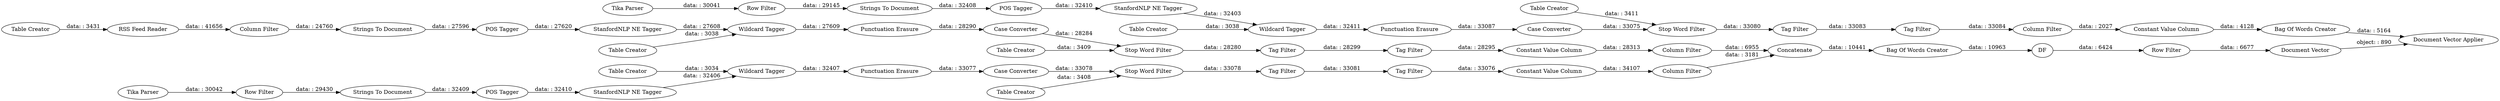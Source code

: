 digraph {
	"-3226988216987461515_25" [label="Table Creator"]
	"-493988579884598323_10" [label="Wildcard Tagger"]
	"8775755000535767992_29" [label="Case Converter"]
	"-8585846020133696535_12" [label="Punctuation Erasure"]
	"8775755000535767992_12" [label="Constant Value Column"]
	"-8585846020133696535_16" [label="Case Converter"]
	"-8585846020133696535_17" [label="Tag Filter"]
	"-493988579884598323_4" [label="Tika Parser"]
	"8775755000535767992_28" [label="Stop Word Filter"]
	"-3226988216987461515_13" [label="Constant Value Column"]
	"-3706315759662070690_34" [label=DF]
	"1291985776083211567_7" [label="POS Tagger"]
	"-8585846020133696535_19" [label="Table Creator"]
	"8775755000535767992_26" [label="Tag Filter"]
	"-1660922300292455844_60" [label="Column Filter"]
	"-3706315759662070690_45" [label="Document Vector Applier"]
	"1291985776083211567_4" [label="Tika Parser"]
	"-493988579884598323_11" [label="Table Creator"]
	"-3706315759662070690_48" [label="Bag Of Words Creator"]
	"-493988579884598323_12" [label="Row Filter"]
	"-1660922300292455844_9" [label="StanfordNLP NE Tagger"]
	"6464290961525209387_33" [label=Concatenate]
	"-493988579884598323_5" [label="Strings To Document"]
	"1291985776083211567_9" [label="StanfordNLP NE Tagger"]
	"-8585846020133696535_24" [label="Column Filter"]
	"-1660922300292455844_7" [label="POS Tagger"]
	"1291985776083211567_12" [label="Row Filter"]
	"-493988579884598323_9" [label="StanfordNLP NE Tagger"]
	"-1660922300292455844_42" [label="Table Creator"]
	"-3706315759662070690_35" [label="Bag Of Words Creator"]
	"1291985776083211567_5" [label="Strings To Document"]
	"-1660922300292455844_5" [label="Strings To Document"]
	"-1660922300292455844_53" [label="RSS Feed Reader"]
	"-3226988216987461515_29" [label="Case Converter"]
	"-8585846020133696535_23" [label="Constant Value Column"]
	"-3706315759662070690_46" [label="Row Filter"]
	"-1660922300292455844_11" [label="Table Creator"]
	"-3226988216987461515_31" [label="Tag Filter"]
	"8775755000535767992_32" [label="Column Filter"]
	"-3226988216987461515_27" [label="Punctuation Erasure"]
	"-3226988216987461515_28" [label="Stop Word Filter"]
	"8775755000535767992_25" [label="Table Creator"]
	"-493988579884598323_7" [label="POS Tagger"]
	"1291985776083211567_11" [label="Table Creator"]
	"1291985776083211567_10" [label="Wildcard Tagger"]
	"-3226988216987461515_26" [label="Tag Filter"]
	"8775755000535767992_27" [label="Punctuation Erasure"]
	"-1660922300292455844_10" [label="Wildcard Tagger"]
	"-3706315759662070690_42" [label="Document Vector"]
	"-8585846020133696535_15" [label="Stop Word Filter"]
	"-3226988216987461515_32" [label="Column Filter"]
	"8775755000535767992_31" [label="Tag Filter"]
	"-8585846020133696535_20" [label="Tag Filter"]
	"8775755000535767992_31" -> "8775755000535767992_12" [label="data: : 33076"]
	"-1660922300292455844_10" -> "-8585846020133696535_12" [label="data: : 27609"]
	"-3226988216987461515_27" -> "-3226988216987461515_29" [label="data: : 33087"]
	"6464290961525209387_33" -> "-3706315759662070690_35" [label="data: : 10441"]
	"1291985776083211567_10" -> "-3226988216987461515_27" [label="data: : 32411"]
	"-3226988216987461515_26" -> "-3226988216987461515_31" [label="data: : 33083"]
	"-1660922300292455844_7" -> "-1660922300292455844_9" [label="data: : 27620"]
	"-3226988216987461515_13" -> "-3706315759662070690_48" [label="data: : 4128"]
	"-1660922300292455844_9" -> "-1660922300292455844_10" [label="data: : 27608"]
	"-493988579884598323_9" -> "-493988579884598323_10" [label="data: : 32406"]
	"8775755000535767992_27" -> "8775755000535767992_29" [label="data: : 33077"]
	"1291985776083211567_11" -> "1291985776083211567_10" [label="data: : 3038"]
	"1291985776083211567_5" -> "1291985776083211567_7" [label="data: : 32408"]
	"-1660922300292455844_53" -> "-1660922300292455844_60" [label="data: : 41656"]
	"-8585846020133696535_17" -> "-8585846020133696535_20" [label="data: : 28299"]
	"8775755000535767992_28" -> "8775755000535767992_26" [label="data: : 33078"]
	"-3226988216987461515_25" -> "-3226988216987461515_28" [label="data: : 3411"]
	"-1660922300292455844_5" -> "-1660922300292455844_7" [label="data: : 27596"]
	"-493988579884598323_5" -> "-493988579884598323_7" [label="data: : 32409"]
	"-8585846020133696535_24" -> "6464290961525209387_33" [label="data: : 6955"]
	"-3706315759662070690_34" -> "-3706315759662070690_46" [label="data: : 6424"]
	"8775755000535767992_26" -> "8775755000535767992_31" [label="data: : 33081"]
	"8775755000535767992_32" -> "6464290961525209387_33" [label="data: : 3181"]
	"-3226988216987461515_28" -> "-3226988216987461515_26" [label="data: : 33080"]
	"8775755000535767992_29" -> "8775755000535767992_28" [label="data: : 33078"]
	"-8585846020133696535_16" -> "-8585846020133696535_15" [label="data: : 28284"]
	"-8585846020133696535_20" -> "-8585846020133696535_23" [label="data: : 28295"]
	"-493988579884598323_11" -> "-493988579884598323_10" [label="data: : 3034"]
	"1291985776083211567_9" -> "1291985776083211567_10" [label="data: : 32403"]
	"-8585846020133696535_19" -> "-8585846020133696535_15" [label="data: : 3409"]
	"1291985776083211567_7" -> "1291985776083211567_9" [label="data: : 32410"]
	"1291985776083211567_12" -> "1291985776083211567_5" [label="data: : 29145"]
	"-3226988216987461515_32" -> "-3226988216987461515_13" [label="data: : 2027"]
	"-1660922300292455844_42" -> "-1660922300292455844_53" [label="data: : 3431"]
	"8775755000535767992_12" -> "8775755000535767992_32" [label="data: : 34107"]
	"-8585846020133696535_15" -> "-8585846020133696535_17" [label="data: : 28280"]
	"-3706315759662070690_46" -> "-3706315759662070690_42" [label="data: : 6677"]
	"-3706315759662070690_42" -> "-3706315759662070690_45" [label="object: : 890"]
	"-1660922300292455844_60" -> "-1660922300292455844_5" [label="data: : 24760"]
	"-493988579884598323_12" -> "-493988579884598323_5" [label="data: : 29430"]
	"1291985776083211567_4" -> "1291985776083211567_12" [label="data: : 30041"]
	"-1660922300292455844_11" -> "-1660922300292455844_10" [label="data: : 3038"]
	"-8585846020133696535_23" -> "-8585846020133696535_24" [label="data: : 28313"]
	"8775755000535767992_25" -> "8775755000535767992_28" [label="data: : 3408"]
	"-8585846020133696535_12" -> "-8585846020133696535_16" [label="data: : 28290"]
	"-493988579884598323_4" -> "-493988579884598323_12" [label="data: : 30042"]
	"-493988579884598323_7" -> "-493988579884598323_9" [label="data: : 32410"]
	"-3226988216987461515_29" -> "-3226988216987461515_28" [label="data: : 33075"]
	"-3706315759662070690_35" -> "-3706315759662070690_34" [label="data: : 10963"]
	"-493988579884598323_10" -> "8775755000535767992_27" [label="data: : 32407"]
	"-3226988216987461515_31" -> "-3226988216987461515_32" [label="data: : 33084"]
	"-3706315759662070690_48" -> "-3706315759662070690_45" [label="data: : 5164"]
	rankdir=LR
}
